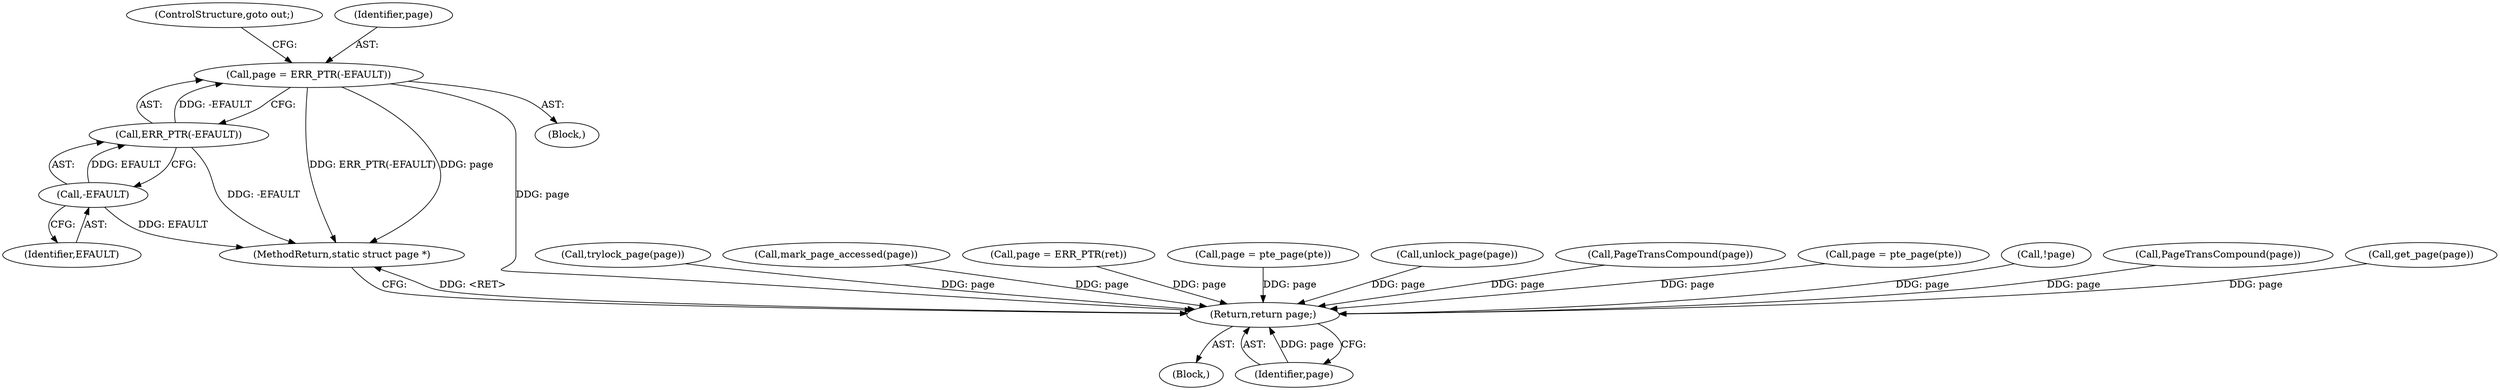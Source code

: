 digraph "0_linux_19be0eaffa3ac7d8eb6784ad9bdbc7d67ed8e619_0@pointer" {
"1000249" [label="(Call,page = ERR_PTR(-EFAULT))"];
"1000251" [label="(Call,ERR_PTR(-EFAULT))"];
"1000252" [label="(Call,-EFAULT)"];
"1000377" [label="(Return,return page;)"];
"1000249" [label="(Call,page = ERR_PTR(-EFAULT))"];
"1000365" [label="(Call,trylock_page(page))"];
"1000343" [label="(Call,mark_page_accessed(page))"];
"1000274" [label="(Call,page = ERR_PTR(ret))"];
"1000232" [label="(Call,page = pte_page(pte))"];
"1000114" [label="(Block,)"];
"1000251" [label="(Call,ERR_PTR(-EFAULT))"];
"1000371" [label="(Call,unlock_page(page))"];
"1000253" [label="(Identifier,EFAULT)"];
"1000284" [label="(Call,PageTransCompound(page))"];
"1000260" [label="(Call,page = pte_page(pte))"];
"1000254" [label="(ControlStructure,goto out;)"];
"1000241" [label="(Call,!page)"];
"1000377" [label="(Return,return page;)"];
"1000378" [label="(Identifier,page)"];
"1000252" [label="(Call,-EFAULT)"];
"1000250" [label="(Identifier,page)"];
"1000357" [label="(Call,PageTransCompound(page))"];
"1000393" [label="(MethodReturn,static struct page *)"];
"1000248" [label="(Block,)"];
"1000314" [label="(Call,get_page(page))"];
"1000249" -> "1000248"  [label="AST: "];
"1000249" -> "1000251"  [label="CFG: "];
"1000250" -> "1000249"  [label="AST: "];
"1000251" -> "1000249"  [label="AST: "];
"1000254" -> "1000249"  [label="CFG: "];
"1000249" -> "1000393"  [label="DDG: ERR_PTR(-EFAULT)"];
"1000249" -> "1000393"  [label="DDG: page"];
"1000251" -> "1000249"  [label="DDG: -EFAULT"];
"1000249" -> "1000377"  [label="DDG: page"];
"1000251" -> "1000252"  [label="CFG: "];
"1000252" -> "1000251"  [label="AST: "];
"1000251" -> "1000393"  [label="DDG: -EFAULT"];
"1000252" -> "1000251"  [label="DDG: EFAULT"];
"1000252" -> "1000253"  [label="CFG: "];
"1000253" -> "1000252"  [label="AST: "];
"1000252" -> "1000393"  [label="DDG: EFAULT"];
"1000377" -> "1000114"  [label="AST: "];
"1000377" -> "1000378"  [label="CFG: "];
"1000378" -> "1000377"  [label="AST: "];
"1000393" -> "1000377"  [label="CFG: "];
"1000377" -> "1000393"  [label="DDG: <RET>"];
"1000378" -> "1000377"  [label="DDG: page"];
"1000343" -> "1000377"  [label="DDG: page"];
"1000357" -> "1000377"  [label="DDG: page"];
"1000365" -> "1000377"  [label="DDG: page"];
"1000241" -> "1000377"  [label="DDG: page"];
"1000371" -> "1000377"  [label="DDG: page"];
"1000284" -> "1000377"  [label="DDG: page"];
"1000314" -> "1000377"  [label="DDG: page"];
"1000274" -> "1000377"  [label="DDG: page"];
"1000232" -> "1000377"  [label="DDG: page"];
"1000260" -> "1000377"  [label="DDG: page"];
}
